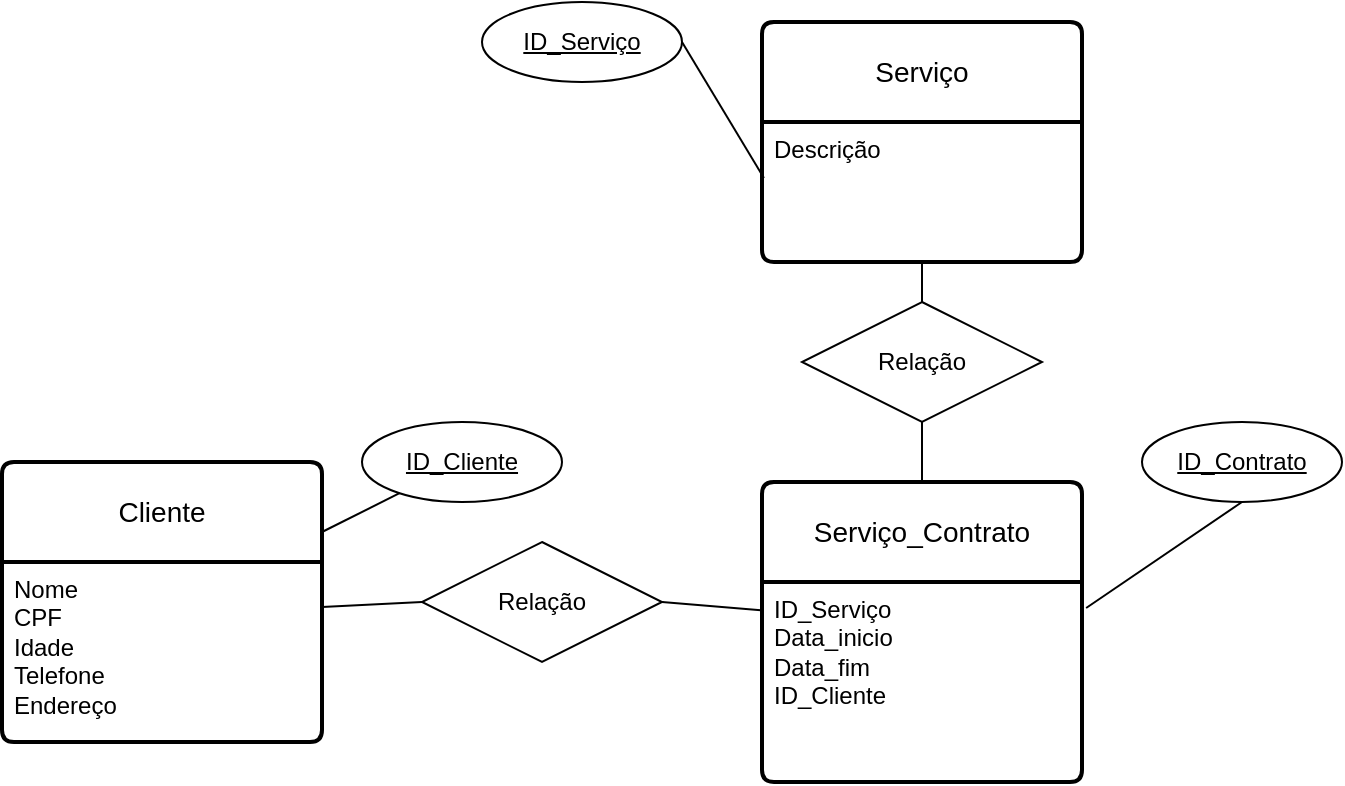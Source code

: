 <mxfile version="24.2.0" type="github">
  <diagram id="R2lEEEUBdFMjLlhIrx00" name="Page-1">
    <mxGraphModel dx="872" dy="1591" grid="1" gridSize="10" guides="1" tooltips="1" connect="1" arrows="1" fold="1" page="1" pageScale="1" pageWidth="850" pageHeight="1100" math="0" shadow="0" extFonts="Permanent Marker^https://fonts.googleapis.com/css?family=Permanent+Marker">
      <root>
        <mxCell id="0" />
        <mxCell id="1" parent="0" />
        <mxCell id="reU6oYKR1fwZ8nNXFa11-28" value="Cliente" style="swimlane;childLayout=stackLayout;horizontal=1;startSize=50;horizontalStack=0;rounded=1;fontSize=14;fontStyle=0;strokeWidth=2;resizeParent=0;resizeLast=1;shadow=0;dashed=0;align=center;arcSize=4;whiteSpace=wrap;html=1;" vertex="1" parent="1">
          <mxGeometry x="160" y="150" width="160" height="140" as="geometry" />
        </mxCell>
        <mxCell id="reU6oYKR1fwZ8nNXFa11-29" value="Nome&lt;div&gt;CPF&lt;br&gt;Idade&lt;/div&gt;&lt;div&gt;Telefone&lt;/div&gt;&lt;div&gt;Endereço&lt;/div&gt;" style="align=left;strokeColor=none;fillColor=none;spacingLeft=4;fontSize=12;verticalAlign=top;resizable=0;rotatable=0;part=1;html=1;" vertex="1" parent="reU6oYKR1fwZ8nNXFa11-28">
          <mxGeometry y="50" width="160" height="90" as="geometry" />
        </mxCell>
        <mxCell id="reU6oYKR1fwZ8nNXFa11-33" value="ID_Cliente" style="ellipse;whiteSpace=wrap;html=1;align=center;fontStyle=4;" vertex="1" parent="1">
          <mxGeometry x="340" y="130" width="100" height="40" as="geometry" />
        </mxCell>
        <mxCell id="reU6oYKR1fwZ8nNXFa11-34" value="" style="endArrow=none;html=1;rounded=0;exitX=1;exitY=0.25;exitDx=0;exitDy=0;" edge="1" parent="1" source="reU6oYKR1fwZ8nNXFa11-28" target="reU6oYKR1fwZ8nNXFa11-33">
          <mxGeometry relative="1" as="geometry">
            <mxPoint x="440" y="330" as="sourcePoint" />
            <mxPoint x="600" y="330" as="targetPoint" />
          </mxGeometry>
        </mxCell>
        <mxCell id="reU6oYKR1fwZ8nNXFa11-36" value="Relação" style="shape=rhombus;perimeter=rhombusPerimeter;whiteSpace=wrap;html=1;align=center;" vertex="1" parent="1">
          <mxGeometry x="370" y="190" width="120" height="60" as="geometry" />
        </mxCell>
        <mxCell id="reU6oYKR1fwZ8nNXFa11-39" value="" style="endArrow=none;html=1;rounded=0;exitX=1;exitY=0.5;exitDx=0;exitDy=0;entryX=0.006;entryY=0.143;entryDx=0;entryDy=0;entryPerimeter=0;" edge="1" parent="1" source="reU6oYKR1fwZ8nNXFa11-36" target="reU6oYKR1fwZ8nNXFa11-54">
          <mxGeometry relative="1" as="geometry">
            <mxPoint x="440" y="330" as="sourcePoint" />
            <mxPoint x="530" y="210.01" as="targetPoint" />
          </mxGeometry>
        </mxCell>
        <mxCell id="reU6oYKR1fwZ8nNXFa11-40" value="" style="endArrow=none;html=1;rounded=0;exitX=1;exitY=0.25;exitDx=0;exitDy=0;entryX=0;entryY=0.5;entryDx=0;entryDy=0;" edge="1" parent="1" source="reU6oYKR1fwZ8nNXFa11-29" target="reU6oYKR1fwZ8nNXFa11-36">
          <mxGeometry relative="1" as="geometry">
            <mxPoint x="320" y="201" as="sourcePoint" />
            <mxPoint x="370" y="219" as="targetPoint" />
          </mxGeometry>
        </mxCell>
        <mxCell id="reU6oYKR1fwZ8nNXFa11-53" value="Serviço_Contrato" style="swimlane;childLayout=stackLayout;horizontal=1;startSize=50;horizontalStack=0;rounded=1;fontSize=14;fontStyle=0;strokeWidth=2;resizeParent=0;resizeLast=1;shadow=0;dashed=0;align=center;arcSize=4;whiteSpace=wrap;html=1;" vertex="1" parent="1">
          <mxGeometry x="540" y="160" width="160" height="150" as="geometry" />
        </mxCell>
        <mxCell id="reU6oYKR1fwZ8nNXFa11-54" value="ID_Serviço&lt;div&gt;Data_inicio&lt;/div&gt;&lt;div&gt;Data_fim&lt;/div&gt;&lt;div&gt;ID_Cliente&lt;br&gt;&lt;div&gt;&lt;br&gt;&lt;/div&gt;&lt;/div&gt;" style="align=left;strokeColor=none;fillColor=none;spacingLeft=4;fontSize=12;verticalAlign=top;resizable=0;rotatable=0;part=1;html=1;" vertex="1" parent="reU6oYKR1fwZ8nNXFa11-53">
          <mxGeometry y="50" width="160" height="100" as="geometry" />
        </mxCell>
        <mxCell id="reU6oYKR1fwZ8nNXFa11-55" value="Serviço" style="swimlane;childLayout=stackLayout;horizontal=1;startSize=50;horizontalStack=0;rounded=1;fontSize=14;fontStyle=0;strokeWidth=2;resizeParent=0;resizeLast=1;shadow=0;dashed=0;align=center;arcSize=4;whiteSpace=wrap;html=1;" vertex="1" parent="1">
          <mxGeometry x="540" y="-70" width="160" height="120" as="geometry" />
        </mxCell>
        <mxCell id="reU6oYKR1fwZ8nNXFa11-56" value="Descrição" style="align=left;strokeColor=none;fillColor=none;spacingLeft=4;fontSize=12;verticalAlign=top;resizable=0;rotatable=0;part=1;html=1;" vertex="1" parent="reU6oYKR1fwZ8nNXFa11-55">
          <mxGeometry y="50" width="160" height="70" as="geometry" />
        </mxCell>
        <mxCell id="reU6oYKR1fwZ8nNXFa11-58" value="Relação" style="shape=rhombus;perimeter=rhombusPerimeter;whiteSpace=wrap;html=1;align=center;" vertex="1" parent="1">
          <mxGeometry x="560" y="70" width="120" height="60" as="geometry" />
        </mxCell>
        <mxCell id="reU6oYKR1fwZ8nNXFa11-59" value="" style="endArrow=none;html=1;rounded=0;exitX=0.5;exitY=1;exitDx=0;exitDy=0;entryX=0.5;entryY=0;entryDx=0;entryDy=0;" edge="1" parent="1" source="reU6oYKR1fwZ8nNXFa11-58" target="reU6oYKR1fwZ8nNXFa11-53">
          <mxGeometry relative="1" as="geometry">
            <mxPoint x="629" y="140" as="sourcePoint" />
            <mxPoint x="680" y="144" as="targetPoint" />
          </mxGeometry>
        </mxCell>
        <mxCell id="reU6oYKR1fwZ8nNXFa11-60" value="" style="endArrow=none;html=1;rounded=0;entryX=0.5;entryY=0;entryDx=0;entryDy=0;exitX=0.5;exitY=1;exitDx=0;exitDy=0;" edge="1" parent="1" source="reU6oYKR1fwZ8nNXFa11-56" target="reU6oYKR1fwZ8nNXFa11-58">
          <mxGeometry relative="1" as="geometry">
            <mxPoint x="640" y="60" as="sourcePoint" />
            <mxPoint x="619.5" y="80" as="targetPoint" />
          </mxGeometry>
        </mxCell>
        <mxCell id="reU6oYKR1fwZ8nNXFa11-61" value="ID_Contrato" style="ellipse;whiteSpace=wrap;html=1;align=center;fontStyle=4;" vertex="1" parent="1">
          <mxGeometry x="730" y="130" width="100" height="40" as="geometry" />
        </mxCell>
        <mxCell id="reU6oYKR1fwZ8nNXFa11-63" value="" style="endArrow=none;html=1;rounded=0;entryX=0.5;entryY=1;entryDx=0;entryDy=0;exitX=1.013;exitY=0.13;exitDx=0;exitDy=0;exitPerimeter=0;" edge="1" parent="1" source="reU6oYKR1fwZ8nNXFa11-54" target="reU6oYKR1fwZ8nNXFa11-61">
          <mxGeometry relative="1" as="geometry">
            <mxPoint x="440" y="180" as="sourcePoint" />
            <mxPoint x="600" y="180" as="targetPoint" />
          </mxGeometry>
        </mxCell>
        <mxCell id="reU6oYKR1fwZ8nNXFa11-64" value="&lt;span style=&quot;text-align: left; text-wrap: nowrap;&quot;&gt;ID_Serviço&lt;/span&gt;" style="ellipse;whiteSpace=wrap;html=1;align=center;fontStyle=4;" vertex="1" parent="1">
          <mxGeometry x="400" y="-80" width="100" height="40" as="geometry" />
        </mxCell>
        <mxCell id="reU6oYKR1fwZ8nNXFa11-65" value="" style="endArrow=none;html=1;rounded=0;exitX=1;exitY=0.5;exitDx=0;exitDy=0;entryX=0.006;entryY=0.4;entryDx=0;entryDy=0;entryPerimeter=0;" edge="1" parent="1" source="reU6oYKR1fwZ8nNXFa11-64" target="reU6oYKR1fwZ8nNXFa11-56">
          <mxGeometry relative="1" as="geometry">
            <mxPoint x="440" y="100" as="sourcePoint" />
            <mxPoint x="540" as="targetPoint" />
          </mxGeometry>
        </mxCell>
      </root>
    </mxGraphModel>
  </diagram>
</mxfile>
